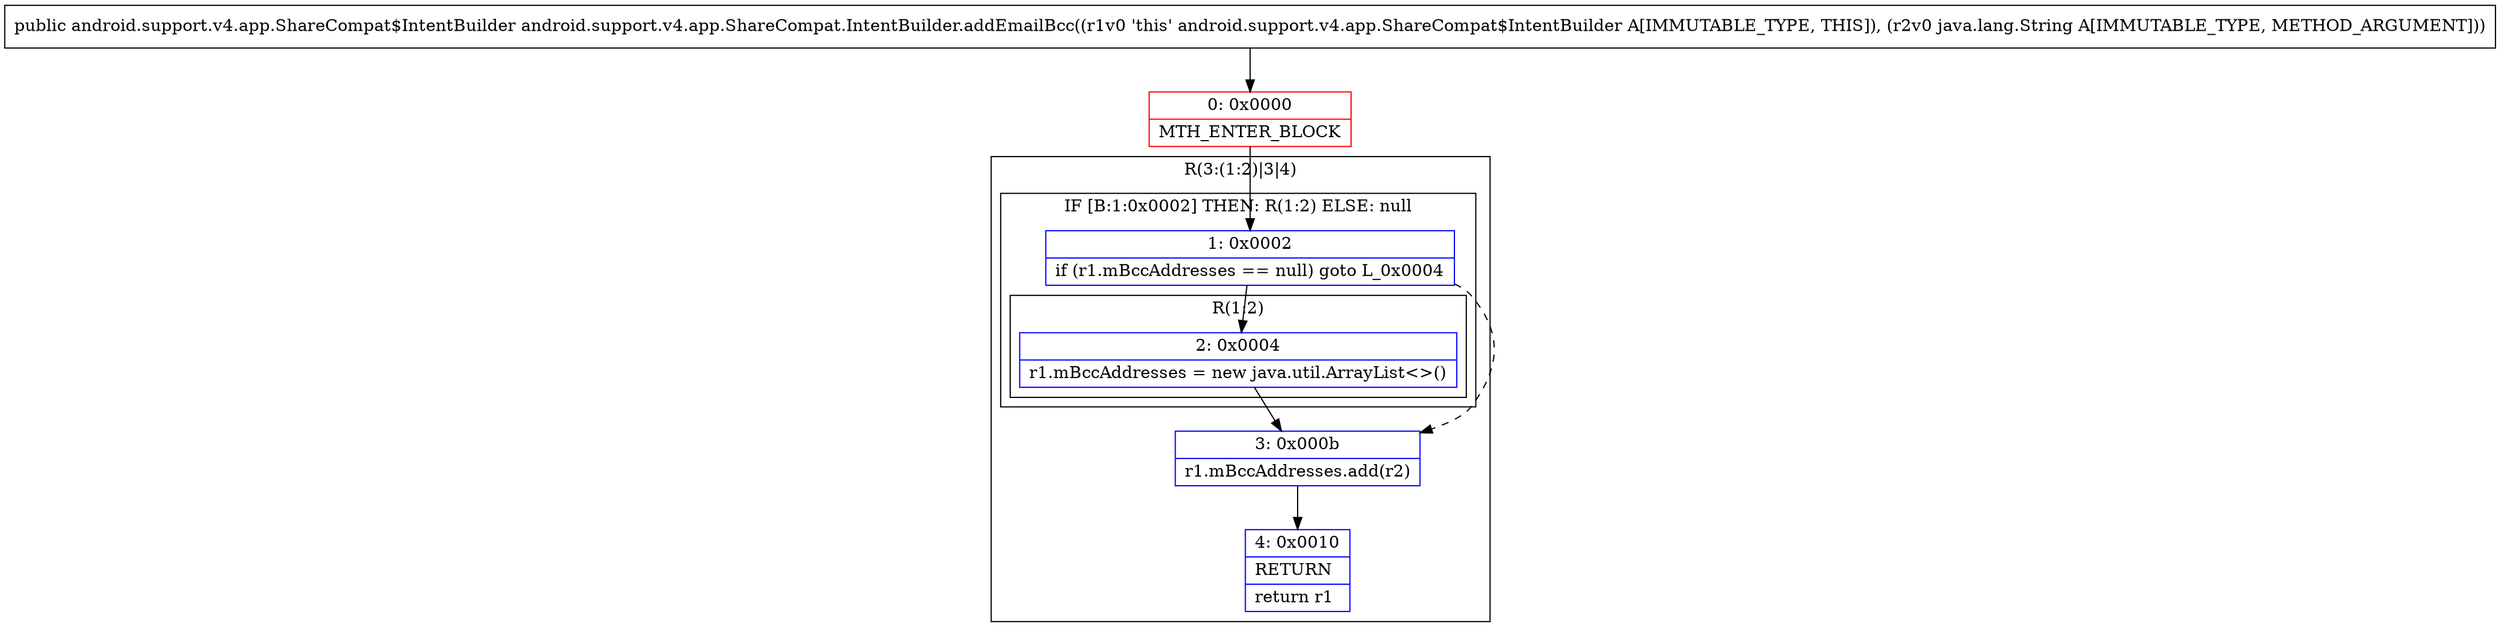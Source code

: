 digraph "CFG forandroid.support.v4.app.ShareCompat.IntentBuilder.addEmailBcc(Ljava\/lang\/String;)Landroid\/support\/v4\/app\/ShareCompat$IntentBuilder;" {
subgraph cluster_Region_903079982 {
label = "R(3:(1:2)|3|4)";
node [shape=record,color=blue];
subgraph cluster_IfRegion_1655614383 {
label = "IF [B:1:0x0002] THEN: R(1:2) ELSE: null";
node [shape=record,color=blue];
Node_1 [shape=record,label="{1\:\ 0x0002|if (r1.mBccAddresses == null) goto L_0x0004\l}"];
subgraph cluster_Region_455293944 {
label = "R(1:2)";
node [shape=record,color=blue];
Node_2 [shape=record,label="{2\:\ 0x0004|r1.mBccAddresses = new java.util.ArrayList\<\>()\l}"];
}
}
Node_3 [shape=record,label="{3\:\ 0x000b|r1.mBccAddresses.add(r2)\l}"];
Node_4 [shape=record,label="{4\:\ 0x0010|RETURN\l|return r1\l}"];
}
Node_0 [shape=record,color=red,label="{0\:\ 0x0000|MTH_ENTER_BLOCK\l}"];
MethodNode[shape=record,label="{public android.support.v4.app.ShareCompat$IntentBuilder android.support.v4.app.ShareCompat.IntentBuilder.addEmailBcc((r1v0 'this' android.support.v4.app.ShareCompat$IntentBuilder A[IMMUTABLE_TYPE, THIS]), (r2v0 java.lang.String A[IMMUTABLE_TYPE, METHOD_ARGUMENT])) }"];
MethodNode -> Node_0;
Node_1 -> Node_2;
Node_1 -> Node_3[style=dashed];
Node_2 -> Node_3;
Node_3 -> Node_4;
Node_0 -> Node_1;
}

